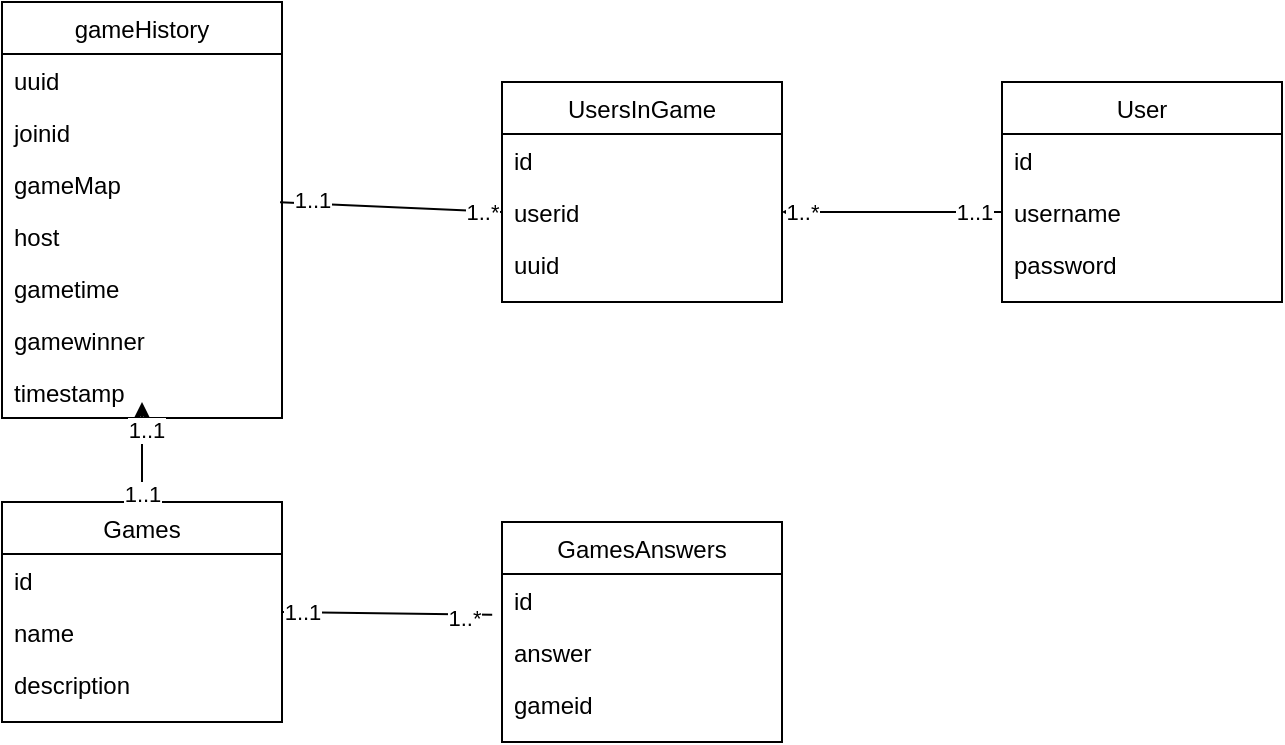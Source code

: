 <mxfile>
    <diagram id="2rkrstCVAAp3Ueujvi-w" name="Page-1">
        <mxGraphModel dx="387" dy="449" grid="1" gridSize="10" guides="1" tooltips="1" connect="1" arrows="1" fold="1" page="1" pageScale="1" pageWidth="827" pageHeight="1169" math="0" shadow="0">
            <root>
                <mxCell id="0"/>
                <mxCell id="1" parent="0"/>
                <mxCell id="19" value="gameHistory&#10;" style="swimlane;fontStyle=0;align=center;verticalAlign=top;childLayout=stackLayout;horizontal=1;startSize=26;horizontalStack=0;resizeParent=1;resizeLast=0;collapsible=1;marginBottom=0;rounded=0;shadow=0;strokeWidth=1;" vertex="1" parent="1">
                    <mxGeometry x="50" y="80" width="140" height="208" as="geometry">
                        <mxRectangle x="550" y="140" width="160" height="26" as="alternateBounds"/>
                    </mxGeometry>
                </mxCell>
                <mxCell id="20" value="uuid" style="text;align=left;verticalAlign=top;spacingLeft=4;spacingRight=4;overflow=hidden;rotatable=0;points=[[0,0.5],[1,0.5]];portConstraint=eastwest;" vertex="1" parent="19">
                    <mxGeometry y="26" width="140" height="26" as="geometry"/>
                </mxCell>
                <mxCell id="21" value="joinid" style="text;align=left;verticalAlign=top;spacingLeft=4;spacingRight=4;overflow=hidden;rotatable=0;points=[[0,0.5],[1,0.5]];portConstraint=eastwest;rounded=0;shadow=0;html=0;" vertex="1" parent="19">
                    <mxGeometry y="52" width="140" height="26" as="geometry"/>
                </mxCell>
                <mxCell id="22" value="gameMap" style="text;align=left;verticalAlign=top;spacingLeft=4;spacingRight=4;overflow=hidden;rotatable=0;points=[[0,0.5],[1,0.5]];portConstraint=eastwest;rounded=0;shadow=0;html=0;" vertex="1" parent="19">
                    <mxGeometry y="78" width="140" height="26" as="geometry"/>
                </mxCell>
                <mxCell id="38" value="host" style="text;align=left;verticalAlign=top;spacingLeft=4;spacingRight=4;overflow=hidden;rotatable=0;points=[[0,0.5],[1,0.5]];portConstraint=eastwest;rounded=0;shadow=0;html=0;" vertex="1" parent="19">
                    <mxGeometry y="104" width="140" height="26" as="geometry"/>
                </mxCell>
                <mxCell id="39" value="gametime" style="text;align=left;verticalAlign=top;spacingLeft=4;spacingRight=4;overflow=hidden;rotatable=0;points=[[0,0.5],[1,0.5]];portConstraint=eastwest;rounded=0;shadow=0;html=0;" vertex="1" parent="19">
                    <mxGeometry y="130" width="140" height="26" as="geometry"/>
                </mxCell>
                <mxCell id="76" value="gamewinner" style="text;align=left;verticalAlign=top;spacingLeft=4;spacingRight=4;overflow=hidden;rotatable=0;points=[[0,0.5],[1,0.5]];portConstraint=eastwest;rounded=0;shadow=0;html=0;" vertex="1" parent="19">
                    <mxGeometry y="156" width="140" height="26" as="geometry"/>
                </mxCell>
                <mxCell id="77" value="timestamp" style="text;align=left;verticalAlign=top;spacingLeft=4;spacingRight=4;overflow=hidden;rotatable=0;points=[[0,0.5],[1,0.5]];portConstraint=eastwest;rounded=0;shadow=0;html=0;" vertex="1" parent="19">
                    <mxGeometry y="182" width="140" height="26" as="geometry"/>
                </mxCell>
                <mxCell id="33" value="UsersInGame" style="swimlane;fontStyle=0;align=center;verticalAlign=top;childLayout=stackLayout;horizontal=1;startSize=26;horizontalStack=0;resizeParent=1;resizeLast=0;collapsible=1;marginBottom=0;rounded=0;shadow=0;strokeWidth=1;" vertex="1" parent="1">
                    <mxGeometry x="300" y="120" width="140" height="110" as="geometry">
                        <mxRectangle x="550" y="140" width="160" height="26" as="alternateBounds"/>
                    </mxGeometry>
                </mxCell>
                <mxCell id="34" value="id" style="text;align=left;verticalAlign=top;spacingLeft=4;spacingRight=4;overflow=hidden;rotatable=0;points=[[0,0.5],[1,0.5]];portConstraint=eastwest;" vertex="1" parent="33">
                    <mxGeometry y="26" width="140" height="26" as="geometry"/>
                </mxCell>
                <mxCell id="35" value="userid" style="text;align=left;verticalAlign=top;spacingLeft=4;spacingRight=4;overflow=hidden;rotatable=0;points=[[0,0.5],[1,0.5]];portConstraint=eastwest;rounded=0;shadow=0;html=0;" vertex="1" parent="33">
                    <mxGeometry y="52" width="140" height="26" as="geometry"/>
                </mxCell>
                <mxCell id="36" value="uuid" style="text;align=left;verticalAlign=top;spacingLeft=4;spacingRight=4;overflow=hidden;rotatable=0;points=[[0,0.5],[1,0.5]];portConstraint=eastwest;rounded=0;shadow=0;html=0;" vertex="1" parent="33">
                    <mxGeometry y="78" width="140" height="26" as="geometry"/>
                </mxCell>
                <mxCell id="40" value="User" style="swimlane;fontStyle=0;align=center;verticalAlign=top;childLayout=stackLayout;horizontal=1;startSize=26;horizontalStack=0;resizeParent=1;resizeLast=0;collapsible=1;marginBottom=0;rounded=0;shadow=0;strokeWidth=1;" vertex="1" parent="1">
                    <mxGeometry x="550" y="120" width="140" height="110" as="geometry">
                        <mxRectangle x="550" y="140" width="160" height="26" as="alternateBounds"/>
                    </mxGeometry>
                </mxCell>
                <mxCell id="41" value="id" style="text;align=left;verticalAlign=top;spacingLeft=4;spacingRight=4;overflow=hidden;rotatable=0;points=[[0,0.5],[1,0.5]];portConstraint=eastwest;" vertex="1" parent="40">
                    <mxGeometry y="26" width="140" height="26" as="geometry"/>
                </mxCell>
                <mxCell id="42" value="username" style="text;align=left;verticalAlign=top;spacingLeft=4;spacingRight=4;overflow=hidden;rotatable=0;points=[[0,0.5],[1,0.5]];portConstraint=eastwest;rounded=0;shadow=0;html=0;" vertex="1" parent="40">
                    <mxGeometry y="52" width="140" height="26" as="geometry"/>
                </mxCell>
                <mxCell id="43" value="password" style="text;align=left;verticalAlign=top;spacingLeft=4;spacingRight=4;overflow=hidden;rotatable=0;points=[[0,0.5],[1,0.5]];portConstraint=eastwest;rounded=0;shadow=0;html=0;" vertex="1" parent="40">
                    <mxGeometry y="78" width="140" height="26" as="geometry"/>
                </mxCell>
                <mxCell id="47" style="html=1;startArrow=none;exitX=0;exitY=0.5;exitDx=0;exitDy=0;" edge="1" parent="1" source="42" target="35">
                    <mxGeometry relative="1" as="geometry">
                        <mxPoint x="500.0" y="185" as="sourcePoint"/>
                    </mxGeometry>
                </mxCell>
                <mxCell id="52" value="1..*" style="edgeLabel;html=1;align=center;verticalAlign=middle;resizable=0;points=[];" vertex="1" connectable="0" parent="47">
                    <mxGeometry x="0.399" y="-1" relative="1" as="geometry">
                        <mxPoint x="-23" y="1" as="offset"/>
                    </mxGeometry>
                </mxCell>
                <mxCell id="53" value="1..1" style="edgeLabel;html=1;align=center;verticalAlign=middle;resizable=0;points=[];" vertex="1" connectable="0" parent="47">
                    <mxGeometry x="-0.738" relative="1" as="geometry">
                        <mxPoint as="offset"/>
                    </mxGeometry>
                </mxCell>
                <mxCell id="60" value="1..*" style="endArrow=none;html=1;entryX=0;entryY=0.5;entryDx=0;entryDy=0;exitX=0.993;exitY=-0.148;exitDx=0;exitDy=0;exitPerimeter=0;" edge="1" parent="1" source="38" target="35">
                    <mxGeometry x="0.818" width="50" height="50" relative="1" as="geometry">
                        <mxPoint x="220" y="210" as="sourcePoint"/>
                        <mxPoint x="270" y="160" as="targetPoint"/>
                        <mxPoint as="offset"/>
                    </mxGeometry>
                </mxCell>
                <mxCell id="62" value="1..1" style="edgeLabel;html=1;align=center;verticalAlign=middle;resizable=0;points=[];" vertex="1" connectable="0" parent="60">
                    <mxGeometry x="-0.72" y="2" relative="1" as="geometry">
                        <mxPoint as="offset"/>
                    </mxGeometry>
                </mxCell>
                <mxCell id="63" value="GamesAnswers" style="swimlane;fontStyle=0;align=center;verticalAlign=top;childLayout=stackLayout;horizontal=1;startSize=26;horizontalStack=0;resizeParent=1;resizeLast=0;collapsible=1;marginBottom=0;rounded=0;shadow=0;strokeWidth=1;" vertex="1" parent="1">
                    <mxGeometry x="300" y="340" width="140" height="110" as="geometry">
                        <mxRectangle x="550" y="140" width="160" height="26" as="alternateBounds"/>
                    </mxGeometry>
                </mxCell>
                <mxCell id="64" value="id" style="text;align=left;verticalAlign=top;spacingLeft=4;spacingRight=4;overflow=hidden;rotatable=0;points=[[0,0.5],[1,0.5]];portConstraint=eastwest;" vertex="1" parent="63">
                    <mxGeometry y="26" width="140" height="26" as="geometry"/>
                </mxCell>
                <mxCell id="65" value="answer" style="text;align=left;verticalAlign=top;spacingLeft=4;spacingRight=4;overflow=hidden;rotatable=0;points=[[0,0.5],[1,0.5]];portConstraint=eastwest;rounded=0;shadow=0;html=0;" vertex="1" parent="63">
                    <mxGeometry y="52" width="140" height="26" as="geometry"/>
                </mxCell>
                <mxCell id="66" value="gameid" style="text;align=left;verticalAlign=top;spacingLeft=4;spacingRight=4;overflow=hidden;rotatable=0;points=[[0,0.5],[1,0.5]];portConstraint=eastwest;rounded=0;shadow=0;html=0;" vertex="1" parent="63">
                    <mxGeometry y="78" width="140" height="26" as="geometry"/>
                </mxCell>
                <mxCell id="75" value="" style="edgeStyle=none;html=1;" edge="1" parent="1" source="67">
                    <mxGeometry relative="1" as="geometry">
                        <mxPoint x="120" y="280" as="targetPoint"/>
                    </mxGeometry>
                </mxCell>
                <mxCell id="67" value="Games" style="swimlane;fontStyle=0;align=center;verticalAlign=top;childLayout=stackLayout;horizontal=1;startSize=26;horizontalStack=0;resizeParent=1;resizeLast=0;collapsible=1;marginBottom=0;rounded=0;shadow=0;strokeWidth=1;" vertex="1" parent="1">
                    <mxGeometry x="50" y="330" width="140" height="110" as="geometry">
                        <mxRectangle x="550" y="140" width="160" height="26" as="alternateBounds"/>
                    </mxGeometry>
                </mxCell>
                <mxCell id="68" value="id" style="text;align=left;verticalAlign=top;spacingLeft=4;spacingRight=4;overflow=hidden;rotatable=0;points=[[0,0.5],[1,0.5]];portConstraint=eastwest;" vertex="1" parent="67">
                    <mxGeometry y="26" width="140" height="26" as="geometry"/>
                </mxCell>
                <mxCell id="69" value="name" style="text;align=left;verticalAlign=top;spacingLeft=4;spacingRight=4;overflow=hidden;rotatable=0;points=[[0,0.5],[1,0.5]];portConstraint=eastwest;rounded=0;shadow=0;html=0;" vertex="1" parent="67">
                    <mxGeometry y="52" width="140" height="26" as="geometry"/>
                </mxCell>
                <mxCell id="70" value="description" style="text;align=left;verticalAlign=top;spacingLeft=4;spacingRight=4;overflow=hidden;rotatable=0;points=[[0,0.5],[1,0.5]];portConstraint=eastwest;rounded=0;shadow=0;html=0;" vertex="1" parent="67">
                    <mxGeometry y="78" width="140" height="26" as="geometry"/>
                </mxCell>
                <mxCell id="71" value="1..1" style="endArrow=none;html=1;exitX=0.5;exitY=1;exitDx=0;exitDy=0;" edge="1" parent="1" source="19">
                    <mxGeometry x="0.818" width="50" height="50" relative="1" as="geometry">
                        <mxPoint x="130" y="300" as="sourcePoint"/>
                        <mxPoint x="120" y="330" as="targetPoint"/>
                        <mxPoint as="offset"/>
                    </mxGeometry>
                </mxCell>
                <mxCell id="72" value="1..1" style="edgeLabel;html=1;align=center;verticalAlign=middle;resizable=0;points=[];" vertex="1" connectable="0" parent="71">
                    <mxGeometry x="-0.72" y="2" relative="1" as="geometry">
                        <mxPoint as="offset"/>
                    </mxGeometry>
                </mxCell>
                <mxCell id="73" value="1..1" style="endArrow=none;html=1;exitX=-0.035;exitY=0.786;exitDx=0;exitDy=0;exitPerimeter=0;entryX=1;entryY=0.5;entryDx=0;entryDy=0;" edge="1" parent="1" source="64" target="67">
                    <mxGeometry x="0.818" width="50" height="50" relative="1" as="geometry">
                        <mxPoint x="230" y="330" as="sourcePoint"/>
                        <mxPoint x="230" y="380" as="targetPoint"/>
                        <mxPoint as="offset"/>
                    </mxGeometry>
                </mxCell>
                <mxCell id="74" value="1..*" style="edgeLabel;html=1;align=center;verticalAlign=middle;resizable=0;points=[];" vertex="1" connectable="0" parent="73">
                    <mxGeometry x="-0.72" y="2" relative="1" as="geometry">
                        <mxPoint as="offset"/>
                    </mxGeometry>
                </mxCell>
            </root>
        </mxGraphModel>
    </diagram>
</mxfile>